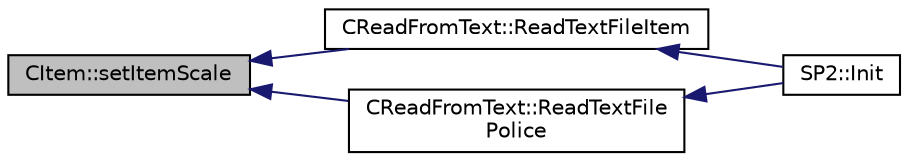 digraph "CItem::setItemScale"
{
  bgcolor="transparent";
  edge [fontname="Helvetica",fontsize="10",labelfontname="Helvetica",labelfontsize="10"];
  node [fontname="Helvetica",fontsize="10",shape=record];
  rankdir="LR";
  Node1 [label="CItem::setItemScale",height=0.2,width=0.4,color="black", fillcolor="grey75", style="filled", fontcolor="black"];
  Node1 -> Node2 [dir="back",color="midnightblue",fontsize="10",style="solid",fontname="Helvetica"];
  Node2 [label="CReadFromText::ReadTextFileItem",height=0.2,width=0.4,color="black",URL="$classCReadFromText.html#a8c58b64d56b923d55af5de6b94af3ea2"];
  Node2 -> Node3 [dir="back",color="midnightblue",fontsize="10",style="solid",fontname="Helvetica"];
  Node3 [label="SP2::Init",height=0.2,width=0.4,color="black",URL="$classSP2.html#a8669c489b6a968f367a4610b254ac992"];
  Node1 -> Node4 [dir="back",color="midnightblue",fontsize="10",style="solid",fontname="Helvetica"];
  Node4 [label="CReadFromText::ReadTextFile\lPolice",height=0.2,width=0.4,color="black",URL="$classCReadFromText.html#a74f0e2ec9ab25e5e89ead8e18ae19a4f"];
  Node4 -> Node3 [dir="back",color="midnightblue",fontsize="10",style="solid",fontname="Helvetica"];
}
